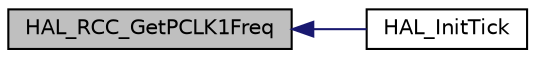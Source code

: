 digraph "HAL_RCC_GetPCLK1Freq"
{
  edge [fontname="Helvetica",fontsize="10",labelfontname="Helvetica",labelfontsize="10"];
  node [fontname="Helvetica",fontsize="10",shape=record];
  rankdir="LR";
  Node14 [label="HAL_RCC_GetPCLK1Freq",height=0.2,width=0.4,color="black", fillcolor="grey75", style="filled", fontcolor="black"];
  Node14 -> Node15 [dir="back",color="midnightblue",fontsize="10",style="solid",fontname="Helvetica"];
  Node15 [label="HAL_InitTick",height=0.2,width=0.4,color="black", fillcolor="white", style="filled",URL="$group___h_a_l___time_base.html#ga879cdb21ef051eb81ec51c18147397d5",tooltip="This function configures the TIM6 as a time base source. "];
}

